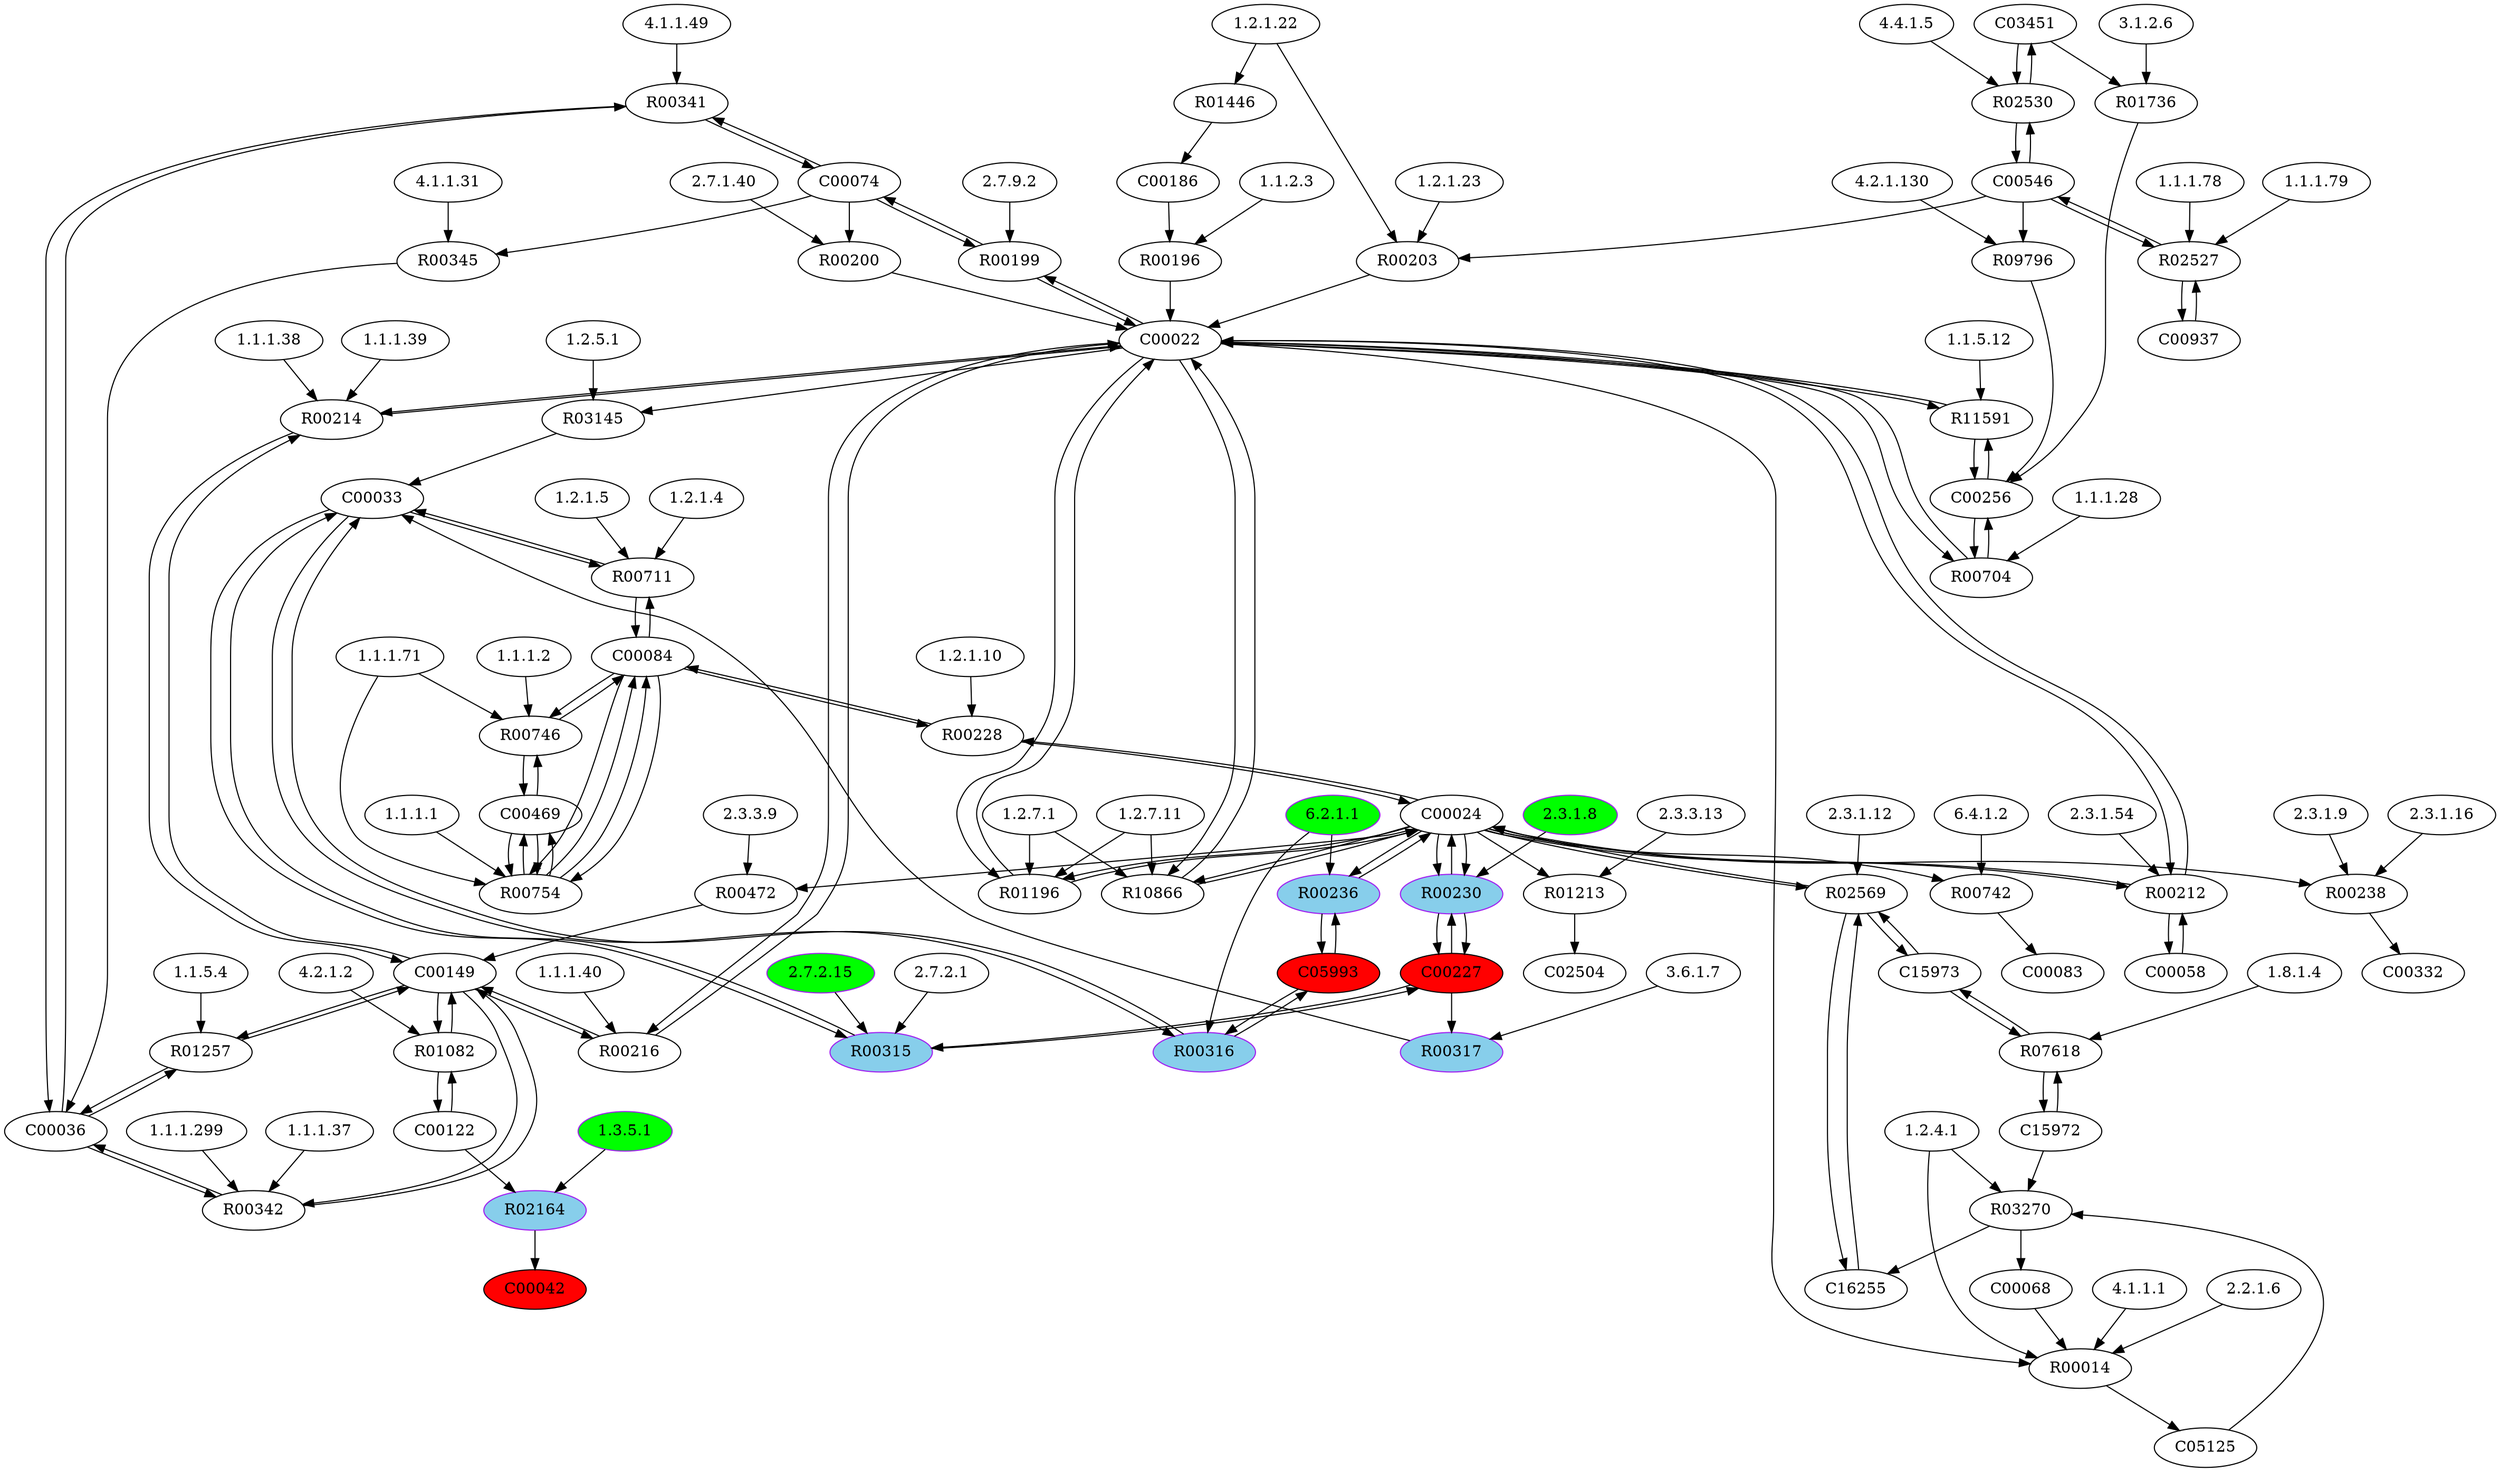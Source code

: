 digraph G {
"4.1.1.49" [type=E];
"2.3.1.12" [type=E];
"1.2.7.11" [type=E];
"4.1.1.1" [type=E];
"1.2.1.4" [type=E];
"1.1.5.12" [type=E];
"1.1.5.4" [type=E];
"1.1.1.38" [type=E];
"2.3.3.13" [type=E];
"2.3.1.16" [type=E];
"6.2.1.1" [color=purple, fillcolor=green, style=filled, type=E];
"1.1.2.3" [type=E];
"1.1.1.1" [type=E];
"1.1.1.299" [type=E];
"2.7.2.15" [color=purple, fillcolor=green, style=filled, type=E];
"4.2.1.130" [type=E];
"4.1.1.31" [type=E];
"4.2.1.2" [type=E];
"3.1.2.6" [type=E];
"2.3.1.9" [type=E];
"1.1.1.71" [type=E];
"3.6.1.7" [type=E];
"6.4.1.2" [type=E];
"1.1.1.2" [type=E];
"1.8.1.4" [type=E];
"1.2.1.23" [type=E];
"2.7.1.40" [type=E];
"2.7.2.1" [type=E];
"1.2.7.1" [type=E];
"4.4.1.5" [type=E];
"2.3.1.54" [type=E];
"2.7.9.2" [type=E];
"1.2.1.10" [type=E];
"1.2.1.22" [type=E];
"1.3.5.1" [color=purple, fillcolor=green, style=filled, type=E];
"1.1.1.39" [type=E];
"2.2.1.6" [type=E];
"1.1.1.78" [type=E];
"2.3.3.9" [type=E];
"1.1.1.79" [type=E];
"1.1.1.37" [type=E];
"1.1.1.28" [type=E];
"1.2.4.1" [type=E];
"1.2.1.5" [type=E];
"1.2.5.1" [type=E];
"1.1.1.40" [type=E];
"2.3.1.8" [color=purple, fillcolor=green, style=filled, type=E];
R00230 [color=purple, fillcolor=skyblue, style=filled, type=R];
R00214 [type=R];
R03145 [type=R];
R00238 [type=R];
R00711 [type=R];
R01736 [type=R];
R09796 [type=R];
R00342 [type=R];
R00472 [type=R];
R00316 [color=purple, fillcolor=skyblue, style=filled, type=R];
R07618 [type=R];
R02569 [type=R];
R02530 [type=R];
R01446 [type=R];
R00236 [color=purple, fillcolor=skyblue, style=filled, type=R];
R11591 [type=R];
R00199 [type=R];
R00228 [type=R];
R01082 [type=R];
R02164 [color=purple, fillcolor=skyblue, style=filled, type=R];
R00315 [color=purple, fillcolor=skyblue, style=filled, type=R];
R00014 [type=R];
R00317 [color=purple, fillcolor=skyblue, style=filled, type=R];
R01213 [type=R];
R00216 [type=R];
R01196 [type=R];
R10866 [type=R];
R00754 [type=R];
R00742 [type=R];
R01257 [type=R];
R02527 [type=R];
R00746 [type=R];
R00203 [type=R];
R00212 [type=R];
R03270 [type=R];
R00345 [type=R];
R00200 [type=R];
R00341 [type=R];
R00704 [type=R];
R00196 [type=R];
C03451 [type=C];
C00074 [type=C];
C00036 [type=C];
C16255 [type=C];
C00546 [type=C];
C00937 [type=C];
C00122 [type=C];
C00227 [fillcolor=red, style=filled, type=C];
C00186 [type=C];
C02504 [type=C];
C00068 [type=C];
C00042 [fillcolor=red, style=filled, type=C];
C00256 [type=C];
C00024 [type=C];
C05125 [type=C];
C00022 [type=C];
C05993 [fillcolor=red, style=filled, type=C];
C00058 [type=C];
C15972 [type=C];
C00033 [type=C];
C15973 [type=C];
C00149 [type=C];
C00083 [type=C];
C00332 [type=C];
C00084 [type=C];
C00469 [type=C];
C05125 -> R03270;
C15972 -> R03270;
R03270 -> C00068;
R03270 -> C16255;
C00074 -> R00345;
R00345 -> C00036;
C00036 -> R00341;
R00341 -> C00036;
R00341 -> C00074;
C00074 -> R00341;
C00022 -> R00199;
R00199 -> C00022;
R00199 -> C00074;
C00074 -> R00199;
C00074 -> R00200;
R00200 -> C00022;
C00546 -> R00203;
R00203 -> C00022;
C03451 -> R02530;
R02530 -> C03451;
R02530 -> C00546;
C00546 -> R02530;
C00256 -> R00704;
R00704 -> C00256;
R00704 -> C00022;
C00022 -> R00704;
C03451 -> R01736;
R01736 -> C00256;
R01446 -> C00186;
C00149 -> R00214;
R00214 -> C00149;
R00214 -> C00022;
C00022 -> R00214;
C00024 -> R00212;
R00212 -> C00024;
C00058 -> R00212;
R00212 -> C00058;
R00212 -> C00022;
C00022 -> R00212;
C00149 -> R00216;
R00216 -> C00149;
R00216 -> C00022;
C00022 -> R00216;
C00022 -> R01196;
R01196 -> C00022;
R01196 -> C00024;
C00024 -> R01196;
C00149 -> R00342;
R00342 -> C00149;
R00342 -> C00036;
C00036 -> R00342;
C00149 -> R01257;
R01257 -> C00149;
R01257 -> C00036;
C00036 -> R01257;
C00024 -> R00472;
R00472 -> C00149;
C00186 -> R00196;
R00196 -> C00022;
C00022 -> R03145;
R03145 -> C00033;
C00024 -> R00230;
R00230 -> C00024;
R00230 -> C00227;
C00227 -> R00230;
C05993 -> R00236;
R00236 -> C05993;
R00236 -> C00024;
C00024 -> R00236;
C00033 -> R00316;
R00316 -> C00033;
R00316 -> C05993;
C05993 -> R00316;
C00084 -> R00228;
R00228 -> C00084;
R00228 -> C00024;
C00024 -> R00228;
C00024 -> R00238;
R00238 -> C00332;
C00024 -> R01213;
R01213 -> C02504;
C00024 -> R00742;
R00742 -> C00083;
C00937 -> R02527;
R02527 -> C00937;
R02527 -> C00546;
C00546 -> R02527;
C00068 -> R00014;
C00022 -> R00014;
R00014 -> C05125;
C00024 -> R02569;
R02569 -> C00024;
C15973 -> R02569;
R02569 -> C15973;
R02569 -> C16255;
C16255 -> R02569;
C15973 -> R07618;
R07618 -> C15973;
R07618 -> C15972;
C15972 -> R07618;
C00033 -> R00315;
R00315 -> C00033;
R00315 -> C00227;
C00227 -> R00315;
C00227 -> R00317;
R00317 -> C00033;
C00024 -> R00230;
R00230 -> C00227;
C00546 -> R09796;
R09796 -> C00256;
C00149 -> R01082;
R01082 -> C00149;
R01082 -> C00122;
C00122 -> R01082;
C00122 -> R02164;
R02164 -> C00042;
C00084 -> R00711;
R00711 -> C00084;
R00711 -> C00033;
C00033 -> R00711;
C00022 -> R10866;
R10866 -> C00022;
R10866 -> C00024;
C00024 -> R10866;
C00022 -> R11591;
R11591 -> C00022;
R11591 -> C00256;
C00256 -> R11591;
C00469 -> R00754;
R00754 -> C00469;
R00754 -> C00084;
C00084 -> R00754;
C00469 -> R00754;
R00754 -> C00469;
R00754 -> C00084;
C00084 -> R00754;
C00469 -> R00746;
R00746 -> C00469;
R00746 -> C00084;
C00084 -> R00746;
"2.3.1.8" -> R00230;
"1.1.1.38" -> R00214;
"1.1.1.39" -> R00214;
"1.2.5.1" -> R03145;
"2.3.1.9" -> R00238;
"2.3.1.16" -> R00238;
"1.2.1.4" -> R00711;
"1.2.1.5" -> R00711;
"3.1.2.6" -> R01736;
"4.2.1.130" -> R09796;
"1.1.1.37" -> R00342;
"1.1.1.299" -> R00342;
"2.3.3.9" -> R00472;
"6.2.1.1" -> R00316;
"1.8.1.4" -> R07618;
"2.3.1.12" -> R02569;
"4.4.1.5" -> R02530;
"1.2.1.22" -> R01446;
"6.2.1.1" -> R00236;
"1.1.5.12" -> R11591;
"2.7.9.2" -> R00199;
"1.2.1.10" -> R00228;
"4.2.1.2" -> R01082;
"1.3.5.1" -> R02164;
"2.7.2.1" -> R00315;
"2.7.2.15" -> R00315;
"1.2.4.1" -> R00014;
"2.2.1.6" -> R00014;
"4.1.1.1" -> R00014;
"3.6.1.7" -> R00317;
"2.3.3.13" -> R01213;
"1.1.1.40" -> R00216;
"1.2.7.1" -> R01196;
"1.2.7.11" -> R01196;
"1.1.1.1" -> R00754;
"1.1.1.71" -> R00754;
"6.4.1.2" -> R00742;
"1.1.5.4" -> R01257;
"1.1.1.78" -> R02527;
"1.1.1.79" -> R02527;
"1.1.1.2" -> R00746;
"1.1.1.71" -> R00746;
"1.2.1.22" -> R00203;
"1.2.1.23" -> R00203;
"2.3.1.54" -> R00212;
"1.2.4.1" -> R03270;
"4.1.1.31" -> R00345;
"2.7.1.40" -> R00200;
"4.1.1.49" -> R00341;
"1.1.1.28" -> R00704;
"1.1.2.3" -> R00196;
"1.2.7.11" -> R10866;
"1.2.7.1" -> R10866;
}
